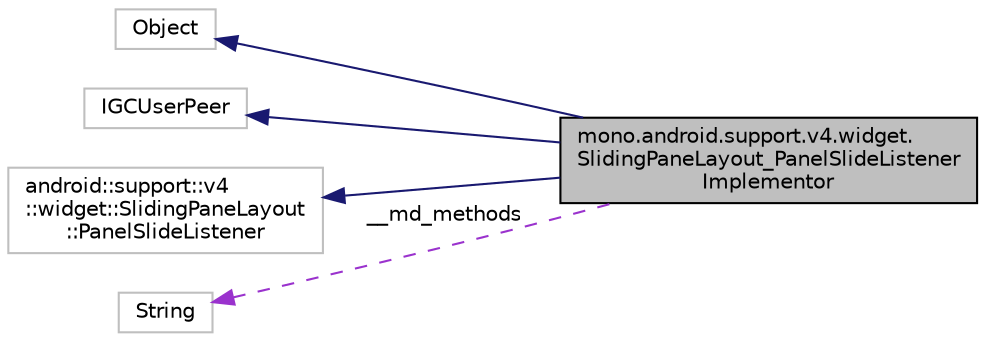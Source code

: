 digraph "mono.android.support.v4.widget.SlidingPaneLayout_PanelSlideListenerImplementor"
{
  edge [fontname="Helvetica",fontsize="10",labelfontname="Helvetica",labelfontsize="10"];
  node [fontname="Helvetica",fontsize="10",shape=record];
  rankdir="LR";
  Node4 [label="mono.android.support.v4.widget.\lSlidingPaneLayout_PanelSlideListener\lImplementor",height=0.2,width=0.4,color="black", fillcolor="grey75", style="filled", fontcolor="black"];
  Node5 -> Node4 [dir="back",color="midnightblue",fontsize="10",style="solid",fontname="Helvetica"];
  Node5 [label="Object",height=0.2,width=0.4,color="grey75", fillcolor="white", style="filled"];
  Node6 -> Node4 [dir="back",color="midnightblue",fontsize="10",style="solid",fontname="Helvetica"];
  Node6 [label="IGCUserPeer",height=0.2,width=0.4,color="grey75", fillcolor="white", style="filled"];
  Node7 -> Node4 [dir="back",color="midnightblue",fontsize="10",style="solid",fontname="Helvetica"];
  Node7 [label="android::support::v4\l::widget::SlidingPaneLayout\l::PanelSlideListener",height=0.2,width=0.4,color="grey75", fillcolor="white", style="filled"];
  Node8 -> Node4 [dir="back",color="darkorchid3",fontsize="10",style="dashed",label=" __md_methods" ,fontname="Helvetica"];
  Node8 [label="String",height=0.2,width=0.4,color="grey75", fillcolor="white", style="filled"];
}

